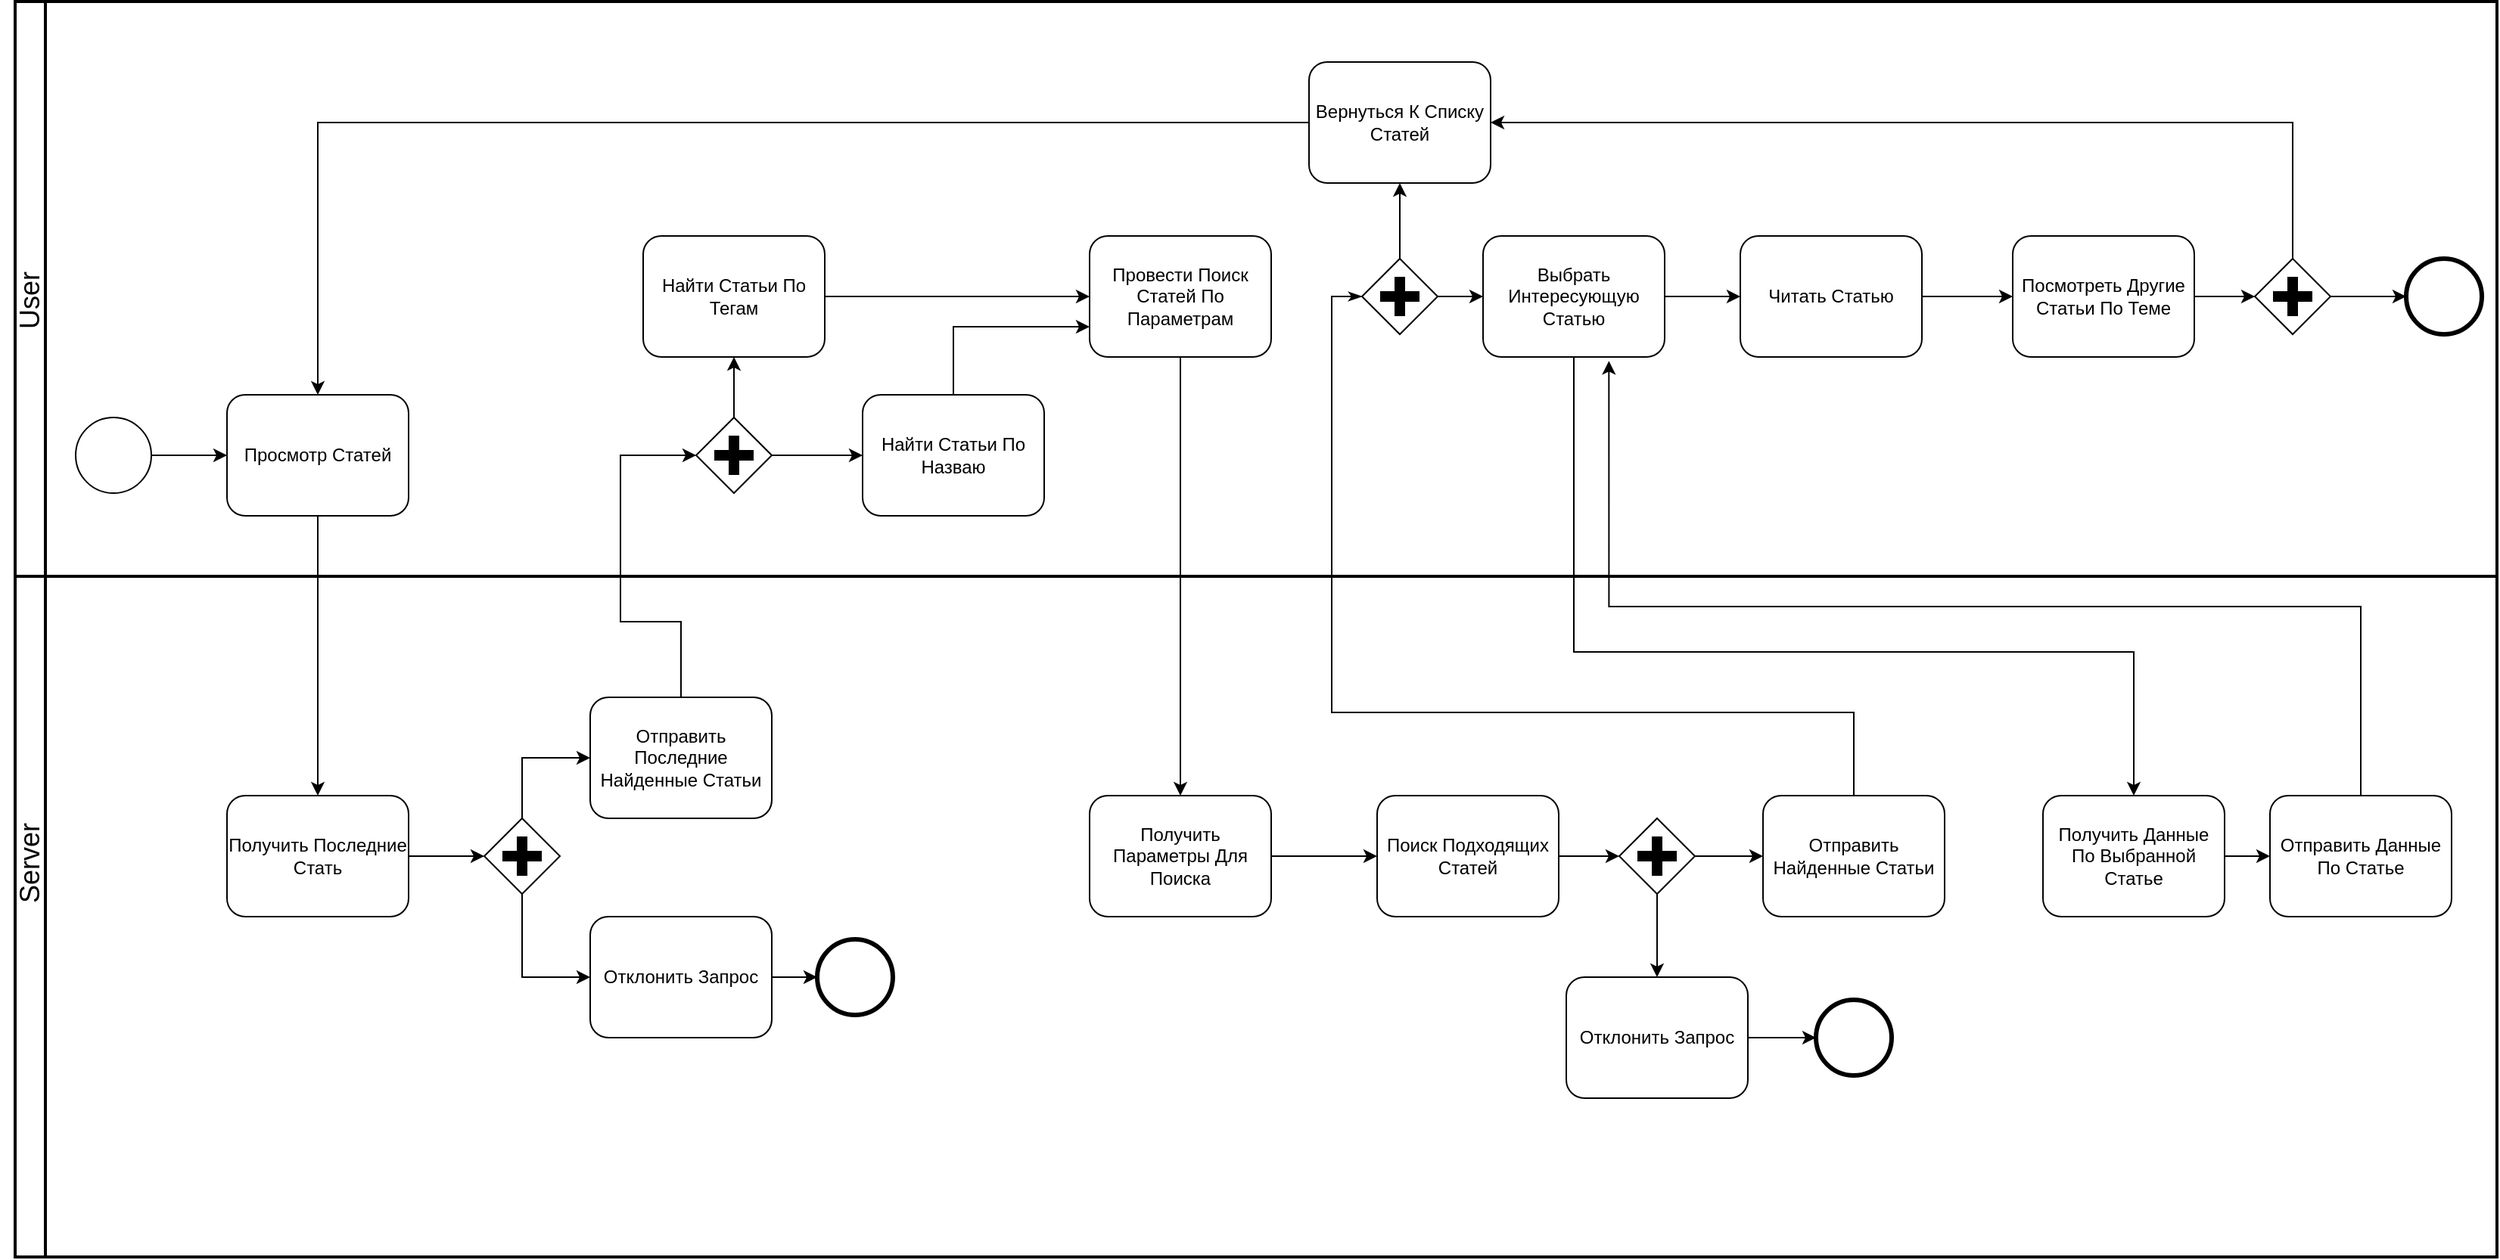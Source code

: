 <mxfile version="23.1.5" type="device">
  <diagram name="Page-1" id="2a216829-ef6e-dabb-86c1-c78162f3ba2b">
    <mxGraphModel dx="1434" dy="780" grid="1" gridSize="10" guides="1" tooltips="1" connect="1" arrows="1" fold="1" page="1" pageScale="1" pageWidth="850" pageHeight="1100" background="none" math="0" shadow="0">
      <root>
        <mxCell id="0" />
        <mxCell id="1" parent="0" />
        <mxCell id="TucjEpPuX23Nhl8czytz-80" value="" style="swimlane;html=1;startSize=20;fontStyle=0;collapsible=0;horizontal=0;swimlaneLine=0;fillColor=none;whiteSpace=wrap;" parent="1" vertex="1">
          <mxGeometry x="310" y="1080" width="1640" height="550" as="geometry" />
        </mxCell>
        <mxCell id="TucjEpPuX23Nhl8czytz-85" value="" style="swimlane;html=1;startSize=20;fontStyle=0;collapsible=0;horizontal=0;swimlaneLine=1;swimlaneFillColor=#ffffff;strokeWidth=2;whiteSpace=wrap;" parent="TucjEpPuX23Nhl8czytz-80" vertex="1">
          <mxGeometry y="-280" width="1640" height="380" as="geometry" />
        </mxCell>
        <mxCell id="7a84cebc1def654-1" value="" style="shape=mxgraph.bpmn.shape;html=1;verticalLabelPosition=bottom;labelBackgroundColor=#ffffff;verticalAlign=top;perimeter=ellipsePerimeter;outline=standard;symbol=general;" parent="TucjEpPuX23Nhl8czytz-85" vertex="1">
          <mxGeometry x="40" y="275" width="50" height="50" as="geometry" />
        </mxCell>
        <mxCell id="7a84cebc1def654-2" value="Просмотр Статей" style="shape=ext;rounded=1;html=1;whiteSpace=wrap;" parent="TucjEpPuX23Nhl8czytz-85" vertex="1">
          <mxGeometry x="140" y="260" width="120" height="80" as="geometry" />
        </mxCell>
        <mxCell id="7a84cebc1def654-36" style="edgeStyle=orthogonalEdgeStyle;rounded=0;html=1;jettySize=auto;orthogonalLoop=1;" parent="TucjEpPuX23Nhl8czytz-85" source="7a84cebc1def654-1" target="7a84cebc1def654-2" edge="1">
          <mxGeometry relative="1" as="geometry" />
        </mxCell>
        <mxCell id="TucjEpPuX23Nhl8czytz-19" value="Провести Поиск Статей По Параметрам" style="shape=ext;rounded=1;html=1;whiteSpace=wrap;" parent="TucjEpPuX23Nhl8czytz-85" vertex="1">
          <mxGeometry x="710" y="155" width="120" height="80" as="geometry" />
        </mxCell>
        <mxCell id="TucjEpPuX23Nhl8czytz-45" style="edgeStyle=orthogonalEdgeStyle;rounded=0;orthogonalLoop=1;jettySize=auto;html=1;entryX=0;entryY=0.5;entryDx=0;entryDy=0;" parent="TucjEpPuX23Nhl8czytz-85" source="TucjEpPuX23Nhl8czytz-25" target="TucjEpPuX23Nhl8czytz-19" edge="1">
          <mxGeometry relative="1" as="geometry" />
        </mxCell>
        <mxCell id="TucjEpPuX23Nhl8czytz-25" value="Найти Статьи По Тегам" style="shape=ext;rounded=1;html=1;whiteSpace=wrap;" parent="TucjEpPuX23Nhl8czytz-85" vertex="1">
          <mxGeometry x="415" y="155" width="120" height="80" as="geometry" />
        </mxCell>
        <mxCell id="TucjEpPuX23Nhl8czytz-46" style="edgeStyle=orthogonalEdgeStyle;rounded=0;orthogonalLoop=1;jettySize=auto;html=1;entryX=0;entryY=0.75;entryDx=0;entryDy=0;exitX=0.5;exitY=0;exitDx=0;exitDy=0;" parent="TucjEpPuX23Nhl8czytz-85" source="TucjEpPuX23Nhl8czytz-27" target="TucjEpPuX23Nhl8czytz-19" edge="1">
          <mxGeometry relative="1" as="geometry" />
        </mxCell>
        <mxCell id="TucjEpPuX23Nhl8czytz-27" value="Найти Статьи По Назваю" style="shape=ext;rounded=1;html=1;whiteSpace=wrap;" parent="TucjEpPuX23Nhl8czytz-85" vertex="1">
          <mxGeometry x="560" y="260" width="120" height="80" as="geometry" />
        </mxCell>
        <mxCell id="TucjEpPuX23Nhl8czytz-29" value="Читать Статью" style="shape=ext;rounded=1;html=1;whiteSpace=wrap;" parent="TucjEpPuX23Nhl8czytz-85" vertex="1">
          <mxGeometry x="1140" y="155" width="120" height="80" as="geometry" />
        </mxCell>
        <mxCell id="TucjEpPuX23Nhl8czytz-34" value="" style="points=[[0.145,0.145,0],[0.5,0,0],[0.855,0.145,0],[1,0.5,0],[0.855,0.855,0],[0.5,1,0],[0.145,0.855,0],[0,0.5,0]];shape=mxgraph.bpmn.event;html=1;verticalLabelPosition=bottom;labelBackgroundColor=#ffffff;verticalAlign=top;align=center;perimeter=ellipsePerimeter;outlineConnect=0;aspect=fixed;outline=end;symbol=terminate2;" parent="TucjEpPuX23Nhl8czytz-85" vertex="1">
          <mxGeometry x="1580" y="170" width="50" height="50" as="geometry" />
        </mxCell>
        <mxCell id="TucjEpPuX23Nhl8czytz-43" style="edgeStyle=orthogonalEdgeStyle;rounded=0;orthogonalLoop=1;jettySize=auto;html=1;" parent="TucjEpPuX23Nhl8czytz-85" source="TucjEpPuX23Nhl8czytz-42" target="TucjEpPuX23Nhl8czytz-25" edge="1">
          <mxGeometry relative="1" as="geometry" />
        </mxCell>
        <mxCell id="TucjEpPuX23Nhl8czytz-44" style="edgeStyle=orthogonalEdgeStyle;rounded=0;orthogonalLoop=1;jettySize=auto;html=1;entryX=0;entryY=0.5;entryDx=0;entryDy=0;" parent="TucjEpPuX23Nhl8czytz-85" source="TucjEpPuX23Nhl8czytz-42" target="TucjEpPuX23Nhl8czytz-27" edge="1">
          <mxGeometry relative="1" as="geometry" />
        </mxCell>
        <mxCell id="TucjEpPuX23Nhl8czytz-42" value="" style="points=[[0.25,0.25,0],[0.5,0,0],[0.75,0.25,0],[1,0.5,0],[0.75,0.75,0],[0.5,1,0],[0.25,0.75,0],[0,0.5,0]];shape=mxgraph.bpmn.gateway2;html=1;verticalLabelPosition=bottom;labelBackgroundColor=#ffffff;verticalAlign=top;align=center;perimeter=rhombusPerimeter;outlineConnect=0;outline=none;symbol=none;gwType=parallel;" parent="TucjEpPuX23Nhl8czytz-85" vertex="1">
          <mxGeometry x="450" y="275" width="50" height="50" as="geometry" />
        </mxCell>
        <mxCell id="TucjEpPuX23Nhl8czytz-63" value="" style="points=[[0.25,0.25,0],[0.5,0,0],[0.75,0.25,0],[1,0.5,0],[0.75,0.75,0],[0.5,1,0],[0.25,0.75,0],[0,0.5,0]];shape=mxgraph.bpmn.gateway2;html=1;verticalLabelPosition=bottom;labelBackgroundColor=#ffffff;verticalAlign=top;align=center;perimeter=rhombusPerimeter;outlineConnect=0;outline=none;symbol=none;gwType=parallel;" parent="TucjEpPuX23Nhl8czytz-85" vertex="1">
          <mxGeometry x="890" y="170" width="50" height="50" as="geometry" />
        </mxCell>
        <mxCell id="TucjEpPuX23Nhl8czytz-67" style="edgeStyle=orthogonalEdgeStyle;rounded=0;orthogonalLoop=1;jettySize=auto;html=1;entryX=0;entryY=0.5;entryDx=0;entryDy=0;" parent="TucjEpPuX23Nhl8czytz-85" source="TucjEpPuX23Nhl8czytz-65" target="TucjEpPuX23Nhl8czytz-29" edge="1">
          <mxGeometry relative="1" as="geometry" />
        </mxCell>
        <mxCell id="TucjEpPuX23Nhl8czytz-65" value="Выбрать Интересующую Статью" style="shape=ext;rounded=1;html=1;whiteSpace=wrap;" parent="TucjEpPuX23Nhl8czytz-85" vertex="1">
          <mxGeometry x="970" y="155" width="120" height="80" as="geometry" />
        </mxCell>
        <mxCell id="TucjEpPuX23Nhl8czytz-68" style="edgeStyle=orthogonalEdgeStyle;rounded=0;orthogonalLoop=1;jettySize=auto;html=1;" parent="TucjEpPuX23Nhl8czytz-85" source="TucjEpPuX23Nhl8czytz-63" target="TucjEpPuX23Nhl8czytz-65" edge="1">
          <mxGeometry relative="1" as="geometry" />
        </mxCell>
        <mxCell id="TucjEpPuX23Nhl8czytz-70" style="edgeStyle=orthogonalEdgeStyle;rounded=0;orthogonalLoop=1;jettySize=auto;html=1;entryX=0.5;entryY=0;entryDx=0;entryDy=0;" parent="TucjEpPuX23Nhl8czytz-85" source="TucjEpPuX23Nhl8czytz-66" target="7a84cebc1def654-2" edge="1">
          <mxGeometry relative="1" as="geometry" />
        </mxCell>
        <mxCell id="TucjEpPuX23Nhl8czytz-66" value="Вернуться К Списку Статей" style="shape=ext;rounded=1;html=1;whiteSpace=wrap;" parent="TucjEpPuX23Nhl8czytz-85" vertex="1">
          <mxGeometry x="855" y="40" width="120" height="80" as="geometry" />
        </mxCell>
        <mxCell id="TucjEpPuX23Nhl8czytz-69" style="edgeStyle=orthogonalEdgeStyle;rounded=0;orthogonalLoop=1;jettySize=auto;html=1;" parent="TucjEpPuX23Nhl8czytz-85" source="TucjEpPuX23Nhl8czytz-63" target="TucjEpPuX23Nhl8czytz-66" edge="1">
          <mxGeometry relative="1" as="geometry" />
        </mxCell>
        <mxCell id="TucjEpPuX23Nhl8czytz-71" value="Посмотреть Другие Статьи По Теме" style="shape=ext;rounded=1;html=1;whiteSpace=wrap;" parent="TucjEpPuX23Nhl8czytz-85" vertex="1">
          <mxGeometry x="1320" y="155" width="120" height="80" as="geometry" />
        </mxCell>
        <mxCell id="TucjEpPuX23Nhl8czytz-73" style="edgeStyle=orthogonalEdgeStyle;rounded=0;orthogonalLoop=1;jettySize=auto;html=1;" parent="TucjEpPuX23Nhl8czytz-85" source="TucjEpPuX23Nhl8czytz-29" target="TucjEpPuX23Nhl8czytz-71" edge="1">
          <mxGeometry relative="1" as="geometry" />
        </mxCell>
        <mxCell id="TucjEpPuX23Nhl8czytz-76" style="edgeStyle=orthogonalEdgeStyle;rounded=0;orthogonalLoop=1;jettySize=auto;html=1;entryX=1;entryY=0.5;entryDx=0;entryDy=0;" parent="TucjEpPuX23Nhl8czytz-85" source="TucjEpPuX23Nhl8czytz-72" target="TucjEpPuX23Nhl8czytz-66" edge="1">
          <mxGeometry relative="1" as="geometry">
            <Array as="points">
              <mxPoint x="1505" y="80" />
            </Array>
          </mxGeometry>
        </mxCell>
        <mxCell id="TucjEpPuX23Nhl8czytz-72" value="" style="points=[[0.25,0.25,0],[0.5,0,0],[0.75,0.25,0],[1,0.5,0],[0.75,0.75,0],[0.5,1,0],[0.25,0.75,0],[0,0.5,0]];shape=mxgraph.bpmn.gateway2;html=1;verticalLabelPosition=bottom;labelBackgroundColor=#ffffff;verticalAlign=top;align=center;perimeter=rhombusPerimeter;outlineConnect=0;outline=none;symbol=none;gwType=parallel;" parent="TucjEpPuX23Nhl8czytz-85" vertex="1">
          <mxGeometry x="1480" y="170" width="50" height="50" as="geometry" />
        </mxCell>
        <mxCell id="TucjEpPuX23Nhl8czytz-75" style="edgeStyle=orthogonalEdgeStyle;rounded=0;orthogonalLoop=1;jettySize=auto;html=1;entryX=0;entryY=0.5;entryDx=0;entryDy=0;entryPerimeter=0;" parent="TucjEpPuX23Nhl8czytz-85" source="TucjEpPuX23Nhl8czytz-72" target="TucjEpPuX23Nhl8czytz-34" edge="1">
          <mxGeometry relative="1" as="geometry" />
        </mxCell>
        <mxCell id="TucjEpPuX23Nhl8czytz-74" style="edgeStyle=orthogonalEdgeStyle;rounded=0;orthogonalLoop=1;jettySize=auto;html=1;" parent="TucjEpPuX23Nhl8czytz-85" source="TucjEpPuX23Nhl8czytz-71" target="TucjEpPuX23Nhl8czytz-72" edge="1">
          <mxGeometry relative="1" as="geometry" />
        </mxCell>
        <mxCell id="TucjEpPuX23Nhl8czytz-86" value="&lt;font style=&quot;font-size: 18px;&quot;&gt;User&lt;/font&gt;" style="text;html=1;align=center;verticalAlign=middle;resizable=0;points=[];autosize=1;strokeColor=none;fillColor=none;rotation=-90;" parent="TucjEpPuX23Nhl8czytz-85" vertex="1">
          <mxGeometry x="-20" y="178" width="60" height="40" as="geometry" />
        </mxCell>
        <mxCell id="TucjEpPuX23Nhl8czytz-84" value="" style="swimlane;html=1;startSize=20;fontStyle=0;collapsible=0;horizontal=0;swimlaneLine=1;swimlaneFillColor=#ffffff;strokeWidth=2;whiteSpace=wrap;" parent="TucjEpPuX23Nhl8czytz-80" vertex="1">
          <mxGeometry y="100" width="1640" height="450" as="geometry" />
        </mxCell>
        <mxCell id="TucjEpPuX23Nhl8czytz-1" value="Получить Последние Стать" style="shape=ext;rounded=1;html=1;whiteSpace=wrap;" parent="TucjEpPuX23Nhl8czytz-84" vertex="1">
          <mxGeometry x="140" y="145" width="120" height="80" as="geometry" />
        </mxCell>
        <mxCell id="TucjEpPuX23Nhl8czytz-3" value="" style="points=[[0.25,0.25,0],[0.5,0,0],[0.75,0.25,0],[1,0.5,0],[0.75,0.75,0],[0.5,1,0],[0.25,0.75,0],[0,0.5,0]];shape=mxgraph.bpmn.gateway2;html=1;verticalLabelPosition=bottom;labelBackgroundColor=#ffffff;verticalAlign=top;align=center;perimeter=rhombusPerimeter;outlineConnect=0;outline=none;symbol=none;gwType=parallel;" parent="TucjEpPuX23Nhl8czytz-84" vertex="1">
          <mxGeometry x="310" y="160" width="50" height="50" as="geometry" />
        </mxCell>
        <mxCell id="TucjEpPuX23Nhl8czytz-4" style="edgeStyle=orthogonalEdgeStyle;rounded=0;orthogonalLoop=1;jettySize=auto;html=1;" parent="TucjEpPuX23Nhl8czytz-84" source="TucjEpPuX23Nhl8czytz-1" target="TucjEpPuX23Nhl8czytz-3" edge="1">
          <mxGeometry relative="1" as="geometry" />
        </mxCell>
        <mxCell id="TucjEpPuX23Nhl8czytz-6" value="Отправить Последние Найденные Статьи" style="shape=ext;rounded=1;html=1;whiteSpace=wrap;" parent="TucjEpPuX23Nhl8czytz-84" vertex="1">
          <mxGeometry x="380" y="80" width="120" height="80" as="geometry" />
        </mxCell>
        <mxCell id="TucjEpPuX23Nhl8czytz-5" style="edgeStyle=orthogonalEdgeStyle;rounded=0;orthogonalLoop=1;jettySize=auto;html=1;entryX=0;entryY=0.5;entryDx=0;entryDy=0;exitX=0.5;exitY=0;exitDx=0;exitDy=0;exitPerimeter=0;" parent="TucjEpPuX23Nhl8czytz-84" source="TucjEpPuX23Nhl8czytz-3" target="TucjEpPuX23Nhl8czytz-6" edge="1">
          <mxGeometry relative="1" as="geometry">
            <mxPoint x="335.0" y="95" as="targetPoint" />
          </mxGeometry>
        </mxCell>
        <mxCell id="TucjEpPuX23Nhl8czytz-8" value="" style="points=[[0.145,0.145,0],[0.5,0,0],[0.855,0.145,0],[1,0.5,0],[0.855,0.855,0],[0.5,1,0],[0.145,0.855,0],[0,0.5,0]];shape=mxgraph.bpmn.event;html=1;verticalLabelPosition=bottom;labelBackgroundColor=#ffffff;verticalAlign=top;align=center;perimeter=ellipsePerimeter;outlineConnect=0;aspect=fixed;outline=end;symbol=terminate2;" parent="TucjEpPuX23Nhl8czytz-84" vertex="1">
          <mxGeometry x="530" y="240" width="50" height="50" as="geometry" />
        </mxCell>
        <mxCell id="TucjEpPuX23Nhl8czytz-10" value="Отклонить Запрос" style="shape=ext;rounded=1;html=1;whiteSpace=wrap;" parent="TucjEpPuX23Nhl8czytz-84" vertex="1">
          <mxGeometry x="380" y="225" width="120" height="80" as="geometry" />
        </mxCell>
        <mxCell id="TucjEpPuX23Nhl8czytz-11" style="edgeStyle=orthogonalEdgeStyle;rounded=0;orthogonalLoop=1;jettySize=auto;html=1;entryX=0;entryY=0.5;entryDx=0;entryDy=0;exitX=0.5;exitY=1;exitDx=0;exitDy=0;exitPerimeter=0;" parent="TucjEpPuX23Nhl8czytz-84" source="TucjEpPuX23Nhl8czytz-3" target="TucjEpPuX23Nhl8czytz-10" edge="1">
          <mxGeometry relative="1" as="geometry" />
        </mxCell>
        <mxCell id="TucjEpPuX23Nhl8czytz-12" style="edgeStyle=orthogonalEdgeStyle;rounded=0;orthogonalLoop=1;jettySize=auto;html=1;entryX=0;entryY=0.5;entryDx=0;entryDy=0;entryPerimeter=0;" parent="TucjEpPuX23Nhl8czytz-84" source="TucjEpPuX23Nhl8czytz-10" target="TucjEpPuX23Nhl8czytz-8" edge="1">
          <mxGeometry relative="1" as="geometry" />
        </mxCell>
        <mxCell id="TucjEpPuX23Nhl8czytz-40" value="Получить Параметры Для Поиска" style="shape=ext;rounded=1;html=1;whiteSpace=wrap;" parent="TucjEpPuX23Nhl8czytz-84" vertex="1">
          <mxGeometry x="710" y="145" width="120" height="80" as="geometry" />
        </mxCell>
        <mxCell id="TucjEpPuX23Nhl8czytz-49" value="Поиск Подходящих Статей" style="shape=ext;rounded=1;html=1;whiteSpace=wrap;" parent="TucjEpPuX23Nhl8czytz-84" vertex="1">
          <mxGeometry x="900" y="145" width="120" height="80" as="geometry" />
        </mxCell>
        <mxCell id="TucjEpPuX23Nhl8czytz-50" style="edgeStyle=orthogonalEdgeStyle;rounded=0;orthogonalLoop=1;jettySize=auto;html=1;entryX=0;entryY=0.5;entryDx=0;entryDy=0;" parent="TucjEpPuX23Nhl8czytz-84" source="TucjEpPuX23Nhl8czytz-40" target="TucjEpPuX23Nhl8czytz-49" edge="1">
          <mxGeometry relative="1" as="geometry" />
        </mxCell>
        <mxCell id="TucjEpPuX23Nhl8czytz-51" value="" style="points=[[0.25,0.25,0],[0.5,0,0],[0.75,0.25,0],[1,0.5,0],[0.75,0.75,0],[0.5,1,0],[0.25,0.75,0],[0,0.5,0]];shape=mxgraph.bpmn.gateway2;html=1;verticalLabelPosition=bottom;labelBackgroundColor=#ffffff;verticalAlign=top;align=center;perimeter=rhombusPerimeter;outlineConnect=0;outline=none;symbol=none;gwType=parallel;" parent="TucjEpPuX23Nhl8czytz-84" vertex="1">
          <mxGeometry x="1060" y="160" width="50" height="50" as="geometry" />
        </mxCell>
        <mxCell id="TucjEpPuX23Nhl8czytz-52" style="edgeStyle=orthogonalEdgeStyle;rounded=0;orthogonalLoop=1;jettySize=auto;html=1;entryX=0;entryY=0.5;entryDx=0;entryDy=0;entryPerimeter=0;" parent="TucjEpPuX23Nhl8czytz-84" source="TucjEpPuX23Nhl8czytz-49" target="TucjEpPuX23Nhl8czytz-51" edge="1">
          <mxGeometry relative="1" as="geometry" />
        </mxCell>
        <mxCell id="TucjEpPuX23Nhl8czytz-53" value="Отклонить Запрос" style="shape=ext;rounded=1;html=1;whiteSpace=wrap;" parent="TucjEpPuX23Nhl8czytz-84" vertex="1">
          <mxGeometry x="1025" y="265" width="120" height="80" as="geometry" />
        </mxCell>
        <mxCell id="TucjEpPuX23Nhl8czytz-56" style="edgeStyle=orthogonalEdgeStyle;rounded=0;orthogonalLoop=1;jettySize=auto;html=1;entryX=0.5;entryY=0;entryDx=0;entryDy=0;" parent="TucjEpPuX23Nhl8czytz-84" source="TucjEpPuX23Nhl8czytz-51" target="TucjEpPuX23Nhl8czytz-53" edge="1">
          <mxGeometry relative="1" as="geometry" />
        </mxCell>
        <mxCell id="TucjEpPuX23Nhl8czytz-54" value="" style="points=[[0.145,0.145,0],[0.5,0,0],[0.855,0.145,0],[1,0.5,0],[0.855,0.855,0],[0.5,1,0],[0.145,0.855,0],[0,0.5,0]];shape=mxgraph.bpmn.event;html=1;verticalLabelPosition=bottom;labelBackgroundColor=#ffffff;verticalAlign=top;align=center;perimeter=ellipsePerimeter;outlineConnect=0;aspect=fixed;outline=end;symbol=terminate2;" parent="TucjEpPuX23Nhl8czytz-84" vertex="1">
          <mxGeometry x="1190" y="280" width="50" height="50" as="geometry" />
        </mxCell>
        <mxCell id="TucjEpPuX23Nhl8czytz-55" style="edgeStyle=orthogonalEdgeStyle;rounded=0;orthogonalLoop=1;jettySize=auto;html=1;entryX=0;entryY=0.5;entryDx=0;entryDy=0;entryPerimeter=0;" parent="TucjEpPuX23Nhl8czytz-84" source="TucjEpPuX23Nhl8czytz-53" target="TucjEpPuX23Nhl8czytz-54" edge="1">
          <mxGeometry relative="1" as="geometry" />
        </mxCell>
        <mxCell id="TucjEpPuX23Nhl8czytz-57" value="Отправить Найденные Статьи" style="shape=ext;rounded=1;html=1;whiteSpace=wrap;" parent="TucjEpPuX23Nhl8czytz-84" vertex="1">
          <mxGeometry x="1155" y="145" width="120" height="80" as="geometry" />
        </mxCell>
        <mxCell id="TucjEpPuX23Nhl8czytz-58" style="edgeStyle=orthogonalEdgeStyle;rounded=0;orthogonalLoop=1;jettySize=auto;html=1;" parent="TucjEpPuX23Nhl8czytz-84" source="TucjEpPuX23Nhl8czytz-51" target="TucjEpPuX23Nhl8czytz-57" edge="1">
          <mxGeometry relative="1" as="geometry" />
        </mxCell>
        <mxCell id="TucjEpPuX23Nhl8czytz-87" value="&lt;font style=&quot;font-size: 18px;&quot;&gt;Server&lt;br&gt;&lt;/font&gt;" style="text;html=1;align=center;verticalAlign=middle;resizable=0;points=[];autosize=1;strokeColor=none;fillColor=none;rotation=-90;" parent="TucjEpPuX23Nhl8czytz-84" vertex="1">
          <mxGeometry x="-30" y="170" width="80" height="40" as="geometry" />
        </mxCell>
        <mxCell id="TucjEpPuX23Nhl8czytz-115" style="edgeStyle=orthogonalEdgeStyle;rounded=0;orthogonalLoop=1;jettySize=auto;html=1;entryX=0;entryY=0.5;entryDx=0;entryDy=0;" parent="TucjEpPuX23Nhl8czytz-84" source="TucjEpPuX23Nhl8czytz-88" target="TucjEpPuX23Nhl8czytz-114" edge="1">
          <mxGeometry relative="1" as="geometry" />
        </mxCell>
        <mxCell id="TucjEpPuX23Nhl8czytz-88" value="Получить Данные По Выбранной Статье" style="shape=ext;rounded=1;html=1;whiteSpace=wrap;" parent="TucjEpPuX23Nhl8czytz-84" vertex="1">
          <mxGeometry x="1340" y="145" width="120" height="80" as="geometry" />
        </mxCell>
        <mxCell id="TucjEpPuX23Nhl8czytz-114" value="Отправить Данные По Статье" style="shape=ext;rounded=1;html=1;whiteSpace=wrap;" parent="TucjEpPuX23Nhl8czytz-84" vertex="1">
          <mxGeometry x="1490" y="145" width="120" height="80" as="geometry" />
        </mxCell>
        <mxCell id="TucjEpPuX23Nhl8czytz-16" style="edgeStyle=orthogonalEdgeStyle;rounded=0;orthogonalLoop=1;jettySize=auto;html=1;entryX=0.5;entryY=0;entryDx=0;entryDy=0;endArrow=classic;endFill=1;" parent="TucjEpPuX23Nhl8czytz-80" source="7a84cebc1def654-2" target="TucjEpPuX23Nhl8czytz-1" edge="1">
          <mxGeometry relative="1" as="geometry" />
        </mxCell>
        <mxCell id="TucjEpPuX23Nhl8czytz-17" style="edgeStyle=orthogonalEdgeStyle;rounded=0;orthogonalLoop=1;jettySize=auto;html=1;entryX=0;entryY=0.5;entryDx=0;entryDy=0;endArrow=classic;endFill=1;entryPerimeter=0;" parent="TucjEpPuX23Nhl8czytz-80" source="TucjEpPuX23Nhl8czytz-6" target="TucjEpPuX23Nhl8czytz-42" edge="1">
          <mxGeometry relative="1" as="geometry">
            <Array as="points">
              <mxPoint x="440" y="130" />
              <mxPoint x="400" y="130" />
              <mxPoint x="400" y="20" />
            </Array>
          </mxGeometry>
        </mxCell>
        <mxCell id="TucjEpPuX23Nhl8czytz-47" style="edgeStyle=orthogonalEdgeStyle;rounded=0;orthogonalLoop=1;jettySize=auto;html=1;endArrow=classic;endFill=1;" parent="TucjEpPuX23Nhl8czytz-80" source="TucjEpPuX23Nhl8czytz-19" target="TucjEpPuX23Nhl8czytz-40" edge="1">
          <mxGeometry relative="1" as="geometry" />
        </mxCell>
        <mxCell id="TucjEpPuX23Nhl8czytz-59" style="edgeStyle=orthogonalEdgeStyle;rounded=0;orthogonalLoop=1;jettySize=auto;html=1;entryX=0;entryY=0.5;entryDx=0;entryDy=0;endArrow=classicThin;endFill=1;entryPerimeter=0;" parent="TucjEpPuX23Nhl8czytz-80" source="TucjEpPuX23Nhl8czytz-57" target="TucjEpPuX23Nhl8czytz-63" edge="1">
          <mxGeometry relative="1" as="geometry">
            <Array as="points">
              <mxPoint x="1215" y="190" />
              <mxPoint x="870" y="190" />
              <mxPoint x="870" y="-85" />
            </Array>
          </mxGeometry>
        </mxCell>
        <mxCell id="TucjEpPuX23Nhl8czytz-90" style="edgeStyle=orthogonalEdgeStyle;rounded=0;orthogonalLoop=1;jettySize=auto;html=1;entryX=0.5;entryY=0;entryDx=0;entryDy=0;endArrow=classic;endFill=1;" parent="TucjEpPuX23Nhl8czytz-80" source="TucjEpPuX23Nhl8czytz-65" target="TucjEpPuX23Nhl8czytz-88" edge="1">
          <mxGeometry relative="1" as="geometry">
            <Array as="points">
              <mxPoint x="1030" y="150" />
              <mxPoint x="1400" y="150" />
            </Array>
          </mxGeometry>
        </mxCell>
        <mxCell id="TucjEpPuX23Nhl8czytz-116" style="edgeStyle=orthogonalEdgeStyle;rounded=0;orthogonalLoop=1;jettySize=auto;html=1;entryX=0.693;entryY=1.033;entryDx=0;entryDy=0;entryPerimeter=0;endArrow=classic;endFill=1;" parent="TucjEpPuX23Nhl8czytz-80" source="TucjEpPuX23Nhl8czytz-114" target="TucjEpPuX23Nhl8czytz-65" edge="1">
          <mxGeometry relative="1" as="geometry">
            <Array as="points">
              <mxPoint x="1550" y="120" />
              <mxPoint x="1053" y="120" />
            </Array>
          </mxGeometry>
        </mxCell>
      </root>
    </mxGraphModel>
  </diagram>
</mxfile>
